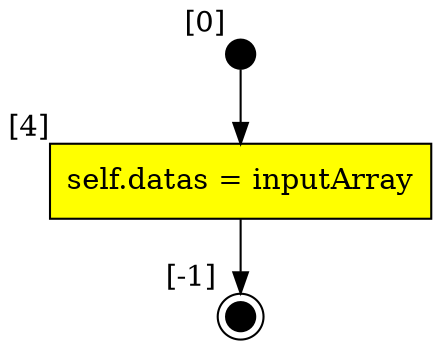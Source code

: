 digraph CLG {
  3 [style=filled, fillcolor=black, shape="circle", label="", fixedsize=true, width=.2, height=.2, xlabel="[0]"];
  4 [shape="box", label="self.datas = inputArray", style=filled, fillcolor=yellow, xlabel="[4]"];
  5 [style=filled, fillcolor=black, shape="doublecircle", label="", fixedsize=true, width=.2, height=.2, xlabel="[-1]"];
  3 -> 4;
  4 -> 5;
}
